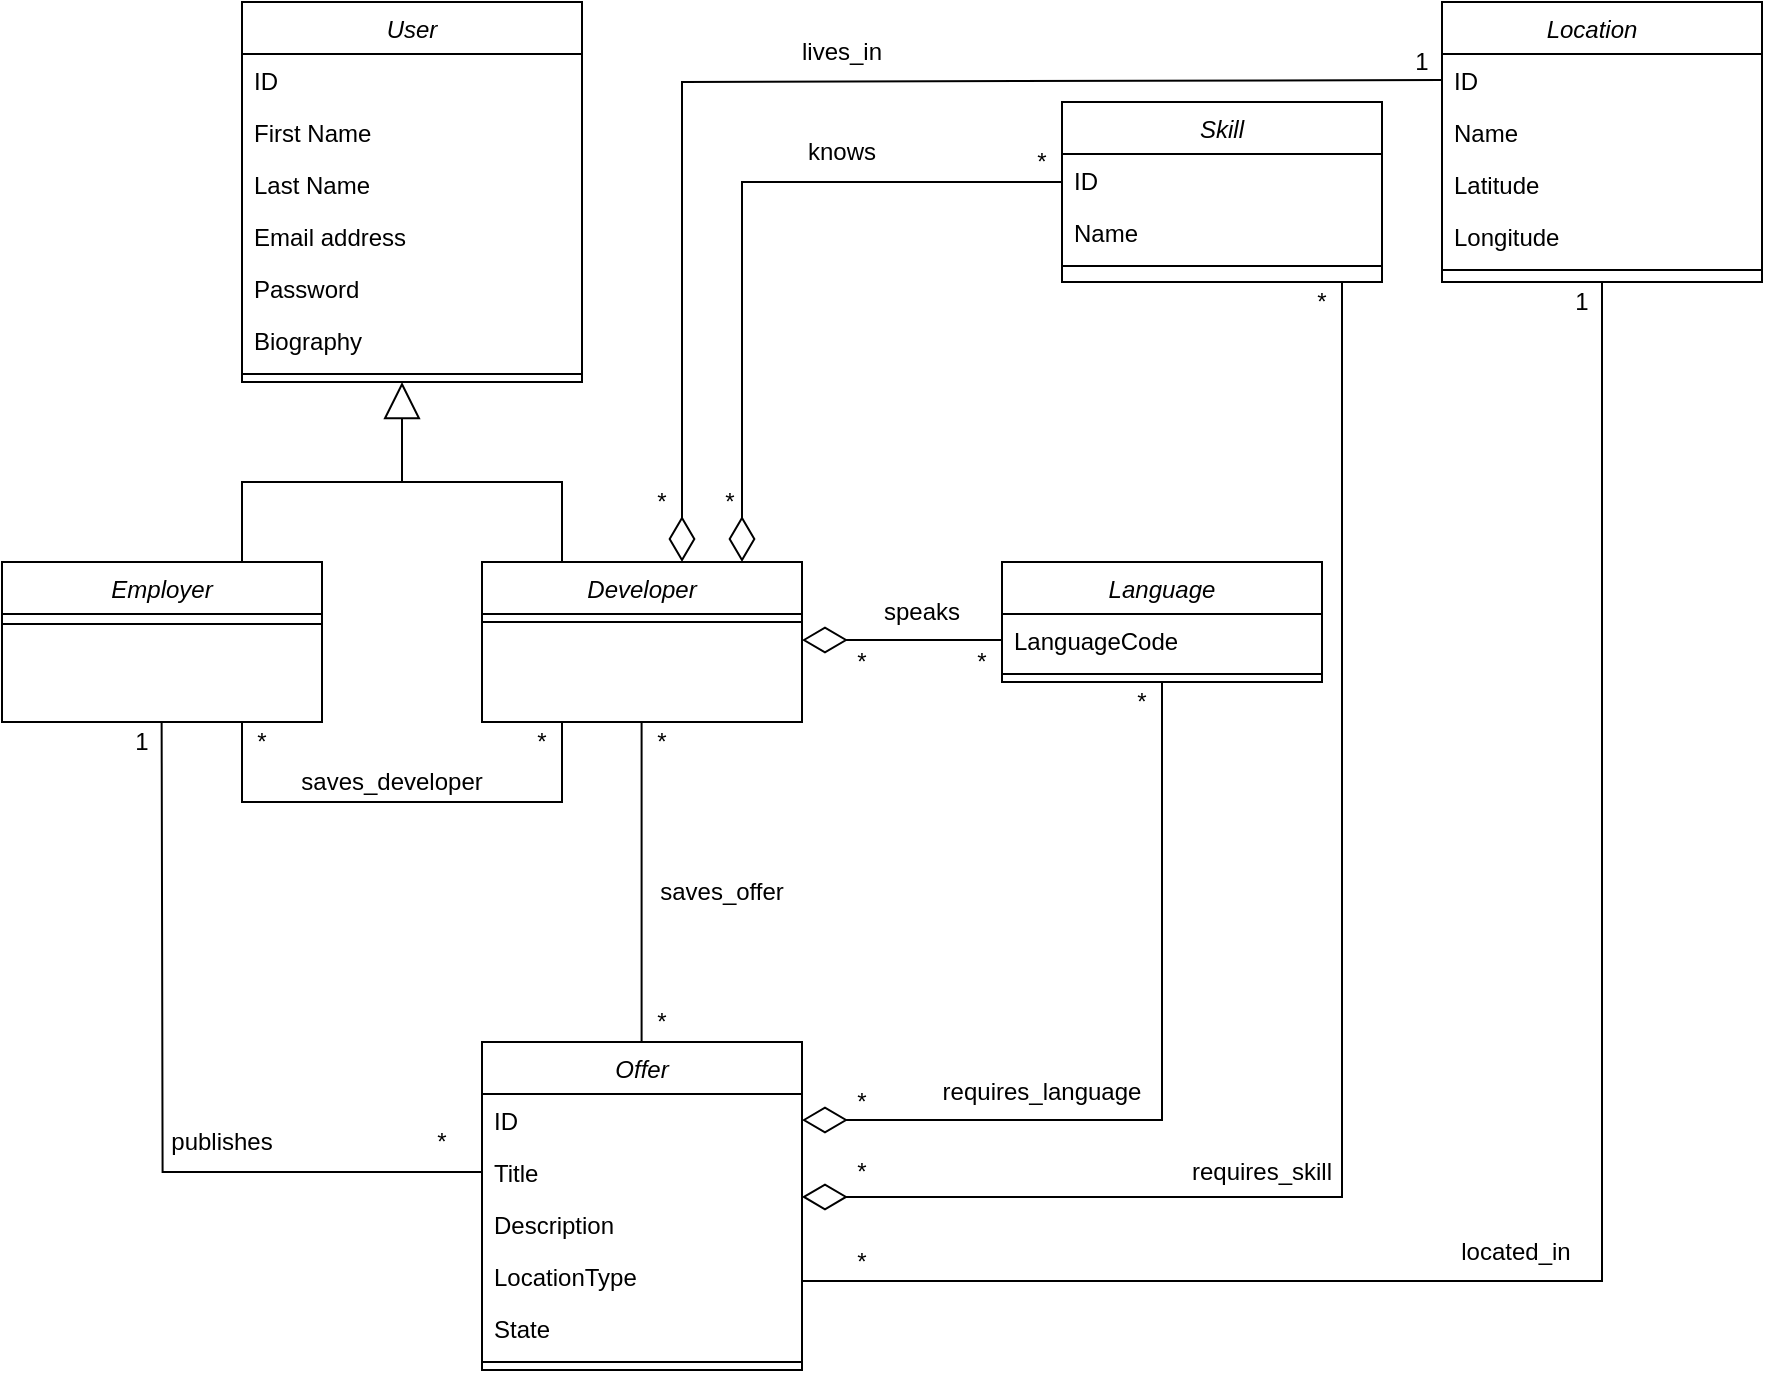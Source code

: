 <mxfile version="23.0.2" type="device">
  <diagram id="C5RBs43oDa-KdzZeNtuy" name="Page-1">
    <mxGraphModel dx="934" dy="1019" grid="1" gridSize="10" guides="1" tooltips="1" connect="1" arrows="1" fold="1" page="1" pageScale="1" pageWidth="827" pageHeight="1169" math="0" shadow="0">
      <root>
        <mxCell id="WIyWlLk6GJQsqaUBKTNV-0" />
        <mxCell id="WIyWlLk6GJQsqaUBKTNV-1" parent="WIyWlLk6GJQsqaUBKTNV-0" />
        <mxCell id="oYlMNB5zlIT8z0_rCGvN-71" style="edgeStyle=orthogonalEdgeStyle;rounded=0;orthogonalLoop=1;jettySize=auto;html=1;exitX=0.5;exitY=1;exitDx=0;exitDy=0;entryX=0.5;entryY=0;entryDx=0;entryDy=0;endArrow=none;endFill=0;" edge="1" parent="WIyWlLk6GJQsqaUBKTNV-1">
          <mxGeometry relative="1" as="geometry">
            <mxPoint x="359.8" y="400" as="sourcePoint" />
            <mxPoint x="359.8" y="560" as="targetPoint" />
          </mxGeometry>
        </mxCell>
        <mxCell id="zkfFHV4jXpPFQw0GAbJ--0" value="Developer" style="swimlane;fontStyle=2;align=center;verticalAlign=top;childLayout=stackLayout;horizontal=1;startSize=26;horizontalStack=0;resizeParent=1;resizeLast=0;collapsible=1;marginBottom=0;rounded=0;shadow=0;strokeWidth=1;" parent="WIyWlLk6GJQsqaUBKTNV-1" vertex="1">
          <mxGeometry x="280" y="320" width="160" height="80" as="geometry">
            <mxRectangle x="230" y="140" width="160" height="26" as="alternateBounds" />
          </mxGeometry>
        </mxCell>
        <mxCell id="zkfFHV4jXpPFQw0GAbJ--4" value="" style="line;html=1;strokeWidth=1;align=left;verticalAlign=middle;spacingTop=-1;spacingLeft=3;spacingRight=3;rotatable=0;labelPosition=right;points=[];portConstraint=eastwest;" parent="zkfFHV4jXpPFQw0GAbJ--0" vertex="1">
          <mxGeometry y="26" width="160" height="8" as="geometry" />
        </mxCell>
        <mxCell id="oYlMNB5zlIT8z0_rCGvN-68" style="edgeStyle=orthogonalEdgeStyle;rounded=0;orthogonalLoop=1;jettySize=auto;html=1;exitX=0.5;exitY=1;exitDx=0;exitDy=0;entryX=1;entryY=0.5;entryDx=0;entryDy=0;endArrow=none;endFill=0;endSize=20;" edge="1" parent="WIyWlLk6GJQsqaUBKTNV-1" source="zkfFHV4jXpPFQw0GAbJ--17">
          <mxGeometry relative="1" as="geometry">
            <mxPoint x="840" y="540.5" as="sourcePoint" />
            <mxPoint x="440" y="679.5" as="targetPoint" />
            <Array as="points">
              <mxPoint x="840" y="680" />
            </Array>
          </mxGeometry>
        </mxCell>
        <mxCell id="zkfFHV4jXpPFQw0GAbJ--17" value="Location   " style="swimlane;fontStyle=2;align=center;verticalAlign=top;childLayout=stackLayout;horizontal=1;startSize=26;horizontalStack=0;resizeParent=1;resizeLast=0;collapsible=1;marginBottom=0;rounded=0;shadow=0;strokeWidth=1;" parent="WIyWlLk6GJQsqaUBKTNV-1" vertex="1">
          <mxGeometry x="760" y="40" width="160" height="140" as="geometry">
            <mxRectangle x="550" y="140" width="160" height="26" as="alternateBounds" />
          </mxGeometry>
        </mxCell>
        <mxCell id="zkfFHV4jXpPFQw0GAbJ--18" value="ID" style="text;align=left;verticalAlign=top;spacingLeft=4;spacingRight=4;overflow=hidden;rotatable=0;points=[[0,0.5],[1,0.5]];portConstraint=eastwest;" parent="zkfFHV4jXpPFQw0GAbJ--17" vertex="1">
          <mxGeometry y="26" width="160" height="26" as="geometry" />
        </mxCell>
        <mxCell id="zkfFHV4jXpPFQw0GAbJ--19" value="Name" style="text;align=left;verticalAlign=top;spacingLeft=4;spacingRight=4;overflow=hidden;rotatable=0;points=[[0,0.5],[1,0.5]];portConstraint=eastwest;rounded=0;shadow=0;html=0;" parent="zkfFHV4jXpPFQw0GAbJ--17" vertex="1">
          <mxGeometry y="52" width="160" height="26" as="geometry" />
        </mxCell>
        <mxCell id="zkfFHV4jXpPFQw0GAbJ--20" value="Latitude" style="text;align=left;verticalAlign=top;spacingLeft=4;spacingRight=4;overflow=hidden;rotatable=0;points=[[0,0.5],[1,0.5]];portConstraint=eastwest;rounded=0;shadow=0;html=0;" parent="zkfFHV4jXpPFQw0GAbJ--17" vertex="1">
          <mxGeometry y="78" width="160" height="26" as="geometry" />
        </mxCell>
        <mxCell id="zkfFHV4jXpPFQw0GAbJ--21" value="Longitude" style="text;align=left;verticalAlign=top;spacingLeft=4;spacingRight=4;overflow=hidden;rotatable=0;points=[[0,0.5],[1,0.5]];portConstraint=eastwest;rounded=0;shadow=0;html=0;" parent="zkfFHV4jXpPFQw0GAbJ--17" vertex="1">
          <mxGeometry y="104" width="160" height="26" as="geometry" />
        </mxCell>
        <mxCell id="zkfFHV4jXpPFQw0GAbJ--23" value="" style="line;html=1;strokeWidth=1;align=left;verticalAlign=middle;spacingTop=-1;spacingLeft=3;spacingRight=3;rotatable=0;labelPosition=right;points=[];portConstraint=eastwest;" parent="zkfFHV4jXpPFQw0GAbJ--17" vertex="1">
          <mxGeometry y="130" width="160" height="8" as="geometry" />
        </mxCell>
        <mxCell id="oYlMNB5zlIT8z0_rCGvN-28" style="edgeStyle=orthogonalEdgeStyle;rounded=0;orthogonalLoop=1;jettySize=auto;html=1;endArrow=none;endFill=0;" edge="1" parent="WIyWlLk6GJQsqaUBKTNV-1" source="oYlMNB5zlIT8z0_rCGvN-4">
          <mxGeometry relative="1" as="geometry">
            <mxPoint x="240" y="280" as="targetPoint" />
            <Array as="points">
              <mxPoint x="160" y="280" />
            </Array>
          </mxGeometry>
        </mxCell>
        <mxCell id="oYlMNB5zlIT8z0_rCGvN-76" style="edgeStyle=orthogonalEdgeStyle;rounded=0;orthogonalLoop=1;jettySize=auto;html=1;entryX=0.25;entryY=1;entryDx=0;entryDy=0;endArrow=none;endFill=0;exitX=0.75;exitY=1;exitDx=0;exitDy=0;" edge="1" parent="WIyWlLk6GJQsqaUBKTNV-1" source="oYlMNB5zlIT8z0_rCGvN-4" target="zkfFHV4jXpPFQw0GAbJ--0">
          <mxGeometry relative="1" as="geometry">
            <mxPoint x="160" y="440" as="sourcePoint" />
            <mxPoint x="320" y="440" as="targetPoint" />
            <Array as="points">
              <mxPoint x="160" y="440" />
              <mxPoint x="320" y="440" />
            </Array>
          </mxGeometry>
        </mxCell>
        <mxCell id="oYlMNB5zlIT8z0_rCGvN-4" value="Employer" style="swimlane;fontStyle=2;align=center;verticalAlign=top;childLayout=stackLayout;horizontal=1;startSize=26;horizontalStack=0;resizeParent=1;resizeLast=0;collapsible=1;marginBottom=0;rounded=0;shadow=0;strokeWidth=1;" vertex="1" parent="WIyWlLk6GJQsqaUBKTNV-1">
          <mxGeometry x="40" y="320" width="160" height="80" as="geometry">
            <mxRectangle x="230" y="140" width="160" height="26" as="alternateBounds" />
          </mxGeometry>
        </mxCell>
        <mxCell id="oYlMNB5zlIT8z0_rCGvN-11" value="" style="line;html=1;strokeWidth=1;align=left;verticalAlign=middle;spacingTop=-1;spacingLeft=3;spacingRight=3;rotatable=0;labelPosition=right;points=[];portConstraint=eastwest;" vertex="1" parent="oYlMNB5zlIT8z0_rCGvN-4">
          <mxGeometry y="26" width="160" height="10" as="geometry" />
        </mxCell>
        <mxCell id="oYlMNB5zlIT8z0_rCGvN-19" value="User" style="swimlane;fontStyle=2;align=center;verticalAlign=top;childLayout=stackLayout;horizontal=1;startSize=26;horizontalStack=0;resizeParent=1;resizeLast=0;collapsible=1;marginBottom=0;rounded=0;shadow=0;strokeWidth=1;" vertex="1" parent="WIyWlLk6GJQsqaUBKTNV-1">
          <mxGeometry x="160" y="40" width="170" height="190" as="geometry">
            <mxRectangle x="230" y="140" width="160" height="26" as="alternateBounds" />
          </mxGeometry>
        </mxCell>
        <mxCell id="oYlMNB5zlIT8z0_rCGvN-20" value="ID   " style="text;align=left;verticalAlign=top;spacingLeft=4;spacingRight=4;overflow=hidden;rotatable=0;points=[[0,0.5],[1,0.5]];portConstraint=eastwest;" vertex="1" parent="oYlMNB5zlIT8z0_rCGvN-19">
          <mxGeometry y="26" width="170" height="26" as="geometry" />
        </mxCell>
        <mxCell id="oYlMNB5zlIT8z0_rCGvN-21" value="First Name" style="text;align=left;verticalAlign=top;spacingLeft=4;spacingRight=4;overflow=hidden;rotatable=0;points=[[0,0.5],[1,0.5]];portConstraint=eastwest;rounded=0;shadow=0;html=0;" vertex="1" parent="oYlMNB5zlIT8z0_rCGvN-19">
          <mxGeometry y="52" width="170" height="26" as="geometry" />
        </mxCell>
        <mxCell id="oYlMNB5zlIT8z0_rCGvN-22" value="Last Name" style="text;align=left;verticalAlign=top;spacingLeft=4;spacingRight=4;overflow=hidden;rotatable=0;points=[[0,0.5],[1,0.5]];portConstraint=eastwest;rounded=0;shadow=0;html=0;" vertex="1" parent="oYlMNB5zlIT8z0_rCGvN-19">
          <mxGeometry y="78" width="170" height="26" as="geometry" />
        </mxCell>
        <mxCell id="oYlMNB5zlIT8z0_rCGvN-23" value="Email address" style="text;strokeColor=none;fillColor=none;align=left;verticalAlign=top;spacingLeft=4;spacingRight=4;overflow=hidden;rotatable=0;points=[[0,0.5],[1,0.5]];portConstraint=eastwest;whiteSpace=wrap;html=1;" vertex="1" parent="oYlMNB5zlIT8z0_rCGvN-19">
          <mxGeometry y="104" width="170" height="26" as="geometry" />
        </mxCell>
        <mxCell id="oYlMNB5zlIT8z0_rCGvN-24" value="Password" style="text;strokeColor=none;fillColor=none;align=left;verticalAlign=top;spacingLeft=4;spacingRight=4;overflow=hidden;rotatable=0;points=[[0,0.5],[1,0.5]];portConstraint=eastwest;whiteSpace=wrap;html=1;" vertex="1" parent="oYlMNB5zlIT8z0_rCGvN-19">
          <mxGeometry y="130" width="170" height="26" as="geometry" />
        </mxCell>
        <mxCell id="oYlMNB5zlIT8z0_rCGvN-25" value="Biography" style="text;strokeColor=none;fillColor=none;align=left;verticalAlign=top;spacingLeft=4;spacingRight=4;overflow=hidden;rotatable=0;points=[[0,0.5],[1,0.5]];portConstraint=eastwest;whiteSpace=wrap;html=1;" vertex="1" parent="oYlMNB5zlIT8z0_rCGvN-19">
          <mxGeometry y="156" width="170" height="26" as="geometry" />
        </mxCell>
        <mxCell id="oYlMNB5zlIT8z0_rCGvN-26" value="" style="line;html=1;strokeWidth=1;align=left;verticalAlign=middle;spacingTop=-1;spacingLeft=3;spacingRight=3;rotatable=0;labelPosition=right;points=[];portConstraint=eastwest;" vertex="1" parent="oYlMNB5zlIT8z0_rCGvN-19">
          <mxGeometry y="182" width="170" height="8" as="geometry" />
        </mxCell>
        <mxCell id="oYlMNB5zlIT8z0_rCGvN-27" value="" style="endArrow=block;endSize=16;endFill=0;html=1;rounded=0;exitX=0.25;exitY=0;exitDx=0;exitDy=0;" edge="1" parent="WIyWlLk6GJQsqaUBKTNV-1" source="zkfFHV4jXpPFQw0GAbJ--0">
          <mxGeometry width="160" relative="1" as="geometry">
            <mxPoint x="360" y="280" as="sourcePoint" />
            <mxPoint x="240" y="230" as="targetPoint" />
            <Array as="points">
              <mxPoint x="320" y="280" />
              <mxPoint x="240" y="280" />
            </Array>
          </mxGeometry>
        </mxCell>
        <mxCell id="oYlMNB5zlIT8z0_rCGvN-48" style="edgeStyle=orthogonalEdgeStyle;rounded=0;orthogonalLoop=1;jettySize=auto;html=1;exitX=0;exitY=0.5;exitDx=0;exitDy=0;startArrow=none;startFill=0;endSize=20;startSize=20;endArrow=none;endFill=0;" edge="1" parent="WIyWlLk6GJQsqaUBKTNV-1" source="oYlMNB5zlIT8z0_rCGvN-31">
          <mxGeometry relative="1" as="geometry">
            <mxPoint x="119.813" y="400" as="targetPoint" />
            <mxPoint x="119.69" y="560" as="sourcePoint" />
          </mxGeometry>
        </mxCell>
        <mxCell id="oYlMNB5zlIT8z0_rCGvN-29" value="Offer" style="swimlane;fontStyle=2;align=center;verticalAlign=top;childLayout=stackLayout;horizontal=1;startSize=26;horizontalStack=0;resizeParent=1;resizeLast=0;collapsible=1;marginBottom=0;rounded=0;shadow=0;strokeWidth=1;" vertex="1" parent="WIyWlLk6GJQsqaUBKTNV-1">
          <mxGeometry x="280" y="560" width="160" height="164" as="geometry">
            <mxRectangle x="230" y="140" width="160" height="26" as="alternateBounds" />
          </mxGeometry>
        </mxCell>
        <mxCell id="oYlMNB5zlIT8z0_rCGvN-30" value="ID   " style="text;align=left;verticalAlign=top;spacingLeft=4;spacingRight=4;overflow=hidden;rotatable=0;points=[[0,0.5],[1,0.5]];portConstraint=eastwest;" vertex="1" parent="oYlMNB5zlIT8z0_rCGvN-29">
          <mxGeometry y="26" width="160" height="26" as="geometry" />
        </mxCell>
        <mxCell id="oYlMNB5zlIT8z0_rCGvN-31" value="Title" style="text;align=left;verticalAlign=top;spacingLeft=4;spacingRight=4;overflow=hidden;rotatable=0;points=[[0,0.5],[1,0.5]];portConstraint=eastwest;rounded=0;shadow=0;html=0;" vertex="1" parent="oYlMNB5zlIT8z0_rCGvN-29">
          <mxGeometry y="52" width="160" height="26" as="geometry" />
        </mxCell>
        <mxCell id="oYlMNB5zlIT8z0_rCGvN-32" value="Description" style="text;align=left;verticalAlign=top;spacingLeft=4;spacingRight=4;overflow=hidden;rotatable=0;points=[[0,0.5],[1,0.5]];portConstraint=eastwest;rounded=0;shadow=0;html=0;" vertex="1" parent="oYlMNB5zlIT8z0_rCGvN-29">
          <mxGeometry y="78" width="160" height="26" as="geometry" />
        </mxCell>
        <mxCell id="oYlMNB5zlIT8z0_rCGvN-33" value="LocationType" style="text;strokeColor=none;fillColor=none;align=left;verticalAlign=top;spacingLeft=4;spacingRight=4;overflow=hidden;rotatable=0;points=[[0,0.5],[1,0.5]];portConstraint=eastwest;whiteSpace=wrap;html=1;" vertex="1" parent="oYlMNB5zlIT8z0_rCGvN-29">
          <mxGeometry y="104" width="160" height="26" as="geometry" />
        </mxCell>
        <mxCell id="oYlMNB5zlIT8z0_rCGvN-34" value="State" style="text;strokeColor=none;fillColor=none;align=left;verticalAlign=top;spacingLeft=4;spacingRight=4;overflow=hidden;rotatable=0;points=[[0,0.5],[1,0.5]];portConstraint=eastwest;whiteSpace=wrap;html=1;" vertex="1" parent="oYlMNB5zlIT8z0_rCGvN-29">
          <mxGeometry y="130" width="160" height="26" as="geometry" />
        </mxCell>
        <mxCell id="oYlMNB5zlIT8z0_rCGvN-36" value="" style="line;html=1;strokeWidth=1;align=left;verticalAlign=middle;spacingTop=-1;spacingLeft=3;spacingRight=3;rotatable=0;labelPosition=right;points=[];portConstraint=eastwest;" vertex="1" parent="oYlMNB5zlIT8z0_rCGvN-29">
          <mxGeometry y="156" width="160" height="8" as="geometry" />
        </mxCell>
        <mxCell id="oYlMNB5zlIT8z0_rCGvN-69" style="edgeStyle=orthogonalEdgeStyle;rounded=0;orthogonalLoop=1;jettySize=auto;html=1;exitX=0;exitY=0.25;exitDx=0;exitDy=0;endArrow=diamondThin;endFill=0;endSize=20;" edge="1" parent="WIyWlLk6GJQsqaUBKTNV-1" source="oYlMNB5zlIT8z0_rCGvN-37">
          <mxGeometry relative="1" as="geometry">
            <mxPoint x="410" y="320" as="targetPoint" />
            <Array as="points">
              <mxPoint x="570" y="130" />
              <mxPoint x="410" y="130" />
              <mxPoint x="410" y="320" />
            </Array>
          </mxGeometry>
        </mxCell>
        <mxCell id="oYlMNB5zlIT8z0_rCGvN-70" style="edgeStyle=orthogonalEdgeStyle;rounded=0;orthogonalLoop=1;jettySize=auto;html=1;entryX=1;entryY=0.5;entryDx=0;entryDy=0;endArrow=diamondThin;endFill=0;endSize=20;" edge="1" parent="WIyWlLk6GJQsqaUBKTNV-1">
          <mxGeometry relative="1" as="geometry">
            <mxPoint x="710" y="180" as="sourcePoint" />
            <mxPoint x="440" y="637.48" as="targetPoint" />
            <Array as="points">
              <mxPoint x="710" y="637.48" />
            </Array>
          </mxGeometry>
        </mxCell>
        <mxCell id="oYlMNB5zlIT8z0_rCGvN-37" value="Skill" style="swimlane;fontStyle=2;align=center;verticalAlign=top;childLayout=stackLayout;horizontal=1;startSize=26;horizontalStack=0;resizeParent=1;resizeLast=0;collapsible=1;marginBottom=0;rounded=0;shadow=0;strokeWidth=1;" vertex="1" parent="WIyWlLk6GJQsqaUBKTNV-1">
          <mxGeometry x="570" y="90" width="160" height="90" as="geometry">
            <mxRectangle x="230" y="140" width="160" height="26" as="alternateBounds" />
          </mxGeometry>
        </mxCell>
        <mxCell id="oYlMNB5zlIT8z0_rCGvN-38" value="ID   " style="text;align=left;verticalAlign=top;spacingLeft=4;spacingRight=4;overflow=hidden;rotatable=0;points=[[0,0.5],[1,0.5]];portConstraint=eastwest;" vertex="1" parent="oYlMNB5zlIT8z0_rCGvN-37">
          <mxGeometry y="26" width="160" height="26" as="geometry" />
        </mxCell>
        <mxCell id="oYlMNB5zlIT8z0_rCGvN-39" value="Name" style="text;align=left;verticalAlign=top;spacingLeft=4;spacingRight=4;overflow=hidden;rotatable=0;points=[[0,0.5],[1,0.5]];portConstraint=eastwest;rounded=0;shadow=0;html=0;" vertex="1" parent="oYlMNB5zlIT8z0_rCGvN-37">
          <mxGeometry y="52" width="160" height="26" as="geometry" />
        </mxCell>
        <mxCell id="oYlMNB5zlIT8z0_rCGvN-43" value="" style="line;html=1;strokeWidth=1;align=left;verticalAlign=middle;spacingTop=-1;spacingLeft=3;spacingRight=3;rotatable=0;labelPosition=right;points=[];portConstraint=eastwest;" vertex="1" parent="oYlMNB5zlIT8z0_rCGvN-37">
          <mxGeometry y="78" width="160" height="8" as="geometry" />
        </mxCell>
        <mxCell id="oYlMNB5zlIT8z0_rCGvN-74" style="edgeStyle=orthogonalEdgeStyle;rounded=0;orthogonalLoop=1;jettySize=auto;html=1;exitX=0.5;exitY=1;exitDx=0;exitDy=0;entryX=1;entryY=0.5;entryDx=0;entryDy=0;endArrow=diamondThin;endFill=0;endSize=20;" edge="1" parent="WIyWlLk6GJQsqaUBKTNV-1" source="oYlMNB5zlIT8z0_rCGvN-44" target="oYlMNB5zlIT8z0_rCGvN-30">
          <mxGeometry relative="1" as="geometry" />
        </mxCell>
        <mxCell id="oYlMNB5zlIT8z0_rCGvN-44" value="Language" style="swimlane;fontStyle=2;align=center;verticalAlign=top;childLayout=stackLayout;horizontal=1;startSize=26;horizontalStack=0;resizeParent=1;resizeLast=0;collapsible=1;marginBottom=0;rounded=0;shadow=0;strokeWidth=1;" vertex="1" parent="WIyWlLk6GJQsqaUBKTNV-1">
          <mxGeometry x="540" y="320" width="160" height="60" as="geometry">
            <mxRectangle x="230" y="140" width="160" height="26" as="alternateBounds" />
          </mxGeometry>
        </mxCell>
        <mxCell id="oYlMNB5zlIT8z0_rCGvN-73" style="edgeStyle=orthogonalEdgeStyle;rounded=0;orthogonalLoop=1;jettySize=auto;html=1;exitX=0;exitY=0.5;exitDx=0;exitDy=0;endArrow=diamondThin;endFill=0;endSize=20;" edge="1" parent="oYlMNB5zlIT8z0_rCGvN-44" source="oYlMNB5zlIT8z0_rCGvN-46">
          <mxGeometry relative="1" as="geometry">
            <mxPoint x="-100" y="39" as="targetPoint" />
          </mxGeometry>
        </mxCell>
        <mxCell id="oYlMNB5zlIT8z0_rCGvN-46" value="LanguageCode" style="text;strokeColor=none;fillColor=none;align=left;verticalAlign=top;spacingLeft=4;spacingRight=4;overflow=hidden;rotatable=0;points=[[0,0.5],[1,0.5]];portConstraint=eastwest;whiteSpace=wrap;html=1;" vertex="1" parent="oYlMNB5zlIT8z0_rCGvN-44">
          <mxGeometry y="26" width="160" height="26" as="geometry" />
        </mxCell>
        <mxCell id="oYlMNB5zlIT8z0_rCGvN-45" value="" style="line;html=1;strokeWidth=1;align=left;verticalAlign=middle;spacingTop=-1;spacingLeft=3;spacingRight=3;rotatable=0;labelPosition=right;points=[];portConstraint=eastwest;" vertex="1" parent="oYlMNB5zlIT8z0_rCGvN-44">
          <mxGeometry y="52" width="160" height="8" as="geometry" />
        </mxCell>
        <mxCell id="oYlMNB5zlIT8z0_rCGvN-50" value="*" style="text;html=1;strokeColor=none;fillColor=none;align=center;verticalAlign=middle;whiteSpace=wrap;rounded=0;" vertex="1" parent="WIyWlLk6GJQsqaUBKTNV-1">
          <mxGeometry x="240" y="600" width="40" height="20" as="geometry" />
        </mxCell>
        <mxCell id="oYlMNB5zlIT8z0_rCGvN-51" value="1" style="text;html=1;strokeColor=none;fillColor=none;align=center;verticalAlign=middle;whiteSpace=wrap;rounded=0;" vertex="1" parent="WIyWlLk6GJQsqaUBKTNV-1">
          <mxGeometry x="100" y="400" width="20" height="20" as="geometry" />
        </mxCell>
        <mxCell id="oYlMNB5zlIT8z0_rCGvN-52" value="publishes" style="text;html=1;strokeColor=none;fillColor=none;align=center;verticalAlign=middle;whiteSpace=wrap;rounded=0;" vertex="1" parent="WIyWlLk6GJQsqaUBKTNV-1">
          <mxGeometry x="120" y="595" width="60" height="30" as="geometry" />
        </mxCell>
        <mxCell id="oYlMNB5zlIT8z0_rCGvN-66" style="edgeStyle=orthogonalEdgeStyle;rounded=0;orthogonalLoop=1;jettySize=auto;html=1;entryX=0.75;entryY=0;entryDx=0;entryDy=0;endArrow=diamondThin;endFill=0;endSize=20;exitX=0;exitY=0.5;exitDx=0;exitDy=0;" edge="1" parent="WIyWlLk6GJQsqaUBKTNV-1" source="zkfFHV4jXpPFQw0GAbJ--18">
          <mxGeometry relative="1" as="geometry">
            <mxPoint x="380" y="320" as="targetPoint" />
            <mxPoint x="750" y="80" as="sourcePoint" />
            <Array as="points">
              <mxPoint x="760" y="80" />
              <mxPoint x="380" y="80" />
            </Array>
          </mxGeometry>
        </mxCell>
        <mxCell id="oYlMNB5zlIT8z0_rCGvN-77" value="*" style="text;html=1;strokeColor=none;fillColor=none;align=center;verticalAlign=middle;whiteSpace=wrap;rounded=0;" vertex="1" parent="WIyWlLk6GJQsqaUBKTNV-1">
          <mxGeometry x="550" y="110" width="20" height="20" as="geometry" />
        </mxCell>
        <mxCell id="oYlMNB5zlIT8z0_rCGvN-78" value="1" style="text;html=1;strokeColor=none;fillColor=none;align=center;verticalAlign=middle;whiteSpace=wrap;rounded=0;" vertex="1" parent="WIyWlLk6GJQsqaUBKTNV-1">
          <mxGeometry x="740" y="60" width="20" height="20" as="geometry" />
        </mxCell>
        <mxCell id="oYlMNB5zlIT8z0_rCGvN-80" value="located_in" style="text;html=1;strokeColor=none;fillColor=none;align=center;verticalAlign=middle;whiteSpace=wrap;rounded=0;" vertex="1" parent="WIyWlLk6GJQsqaUBKTNV-1">
          <mxGeometry x="767" y="650" width="60" height="30" as="geometry" />
        </mxCell>
        <mxCell id="oYlMNB5zlIT8z0_rCGvN-81" value="lives_in" style="text;html=1;strokeColor=none;fillColor=none;align=center;verticalAlign=middle;whiteSpace=wrap;rounded=0;" vertex="1" parent="WIyWlLk6GJQsqaUBKTNV-1">
          <mxGeometry x="430" y="50" width="60" height="30" as="geometry" />
        </mxCell>
        <mxCell id="oYlMNB5zlIT8z0_rCGvN-82" value="speaks" style="text;html=1;strokeColor=none;fillColor=none;align=center;verticalAlign=middle;whiteSpace=wrap;rounded=0;" vertex="1" parent="WIyWlLk6GJQsqaUBKTNV-1">
          <mxGeometry x="470" y="330" width="60" height="30" as="geometry" />
        </mxCell>
        <mxCell id="oYlMNB5zlIT8z0_rCGvN-83" value="*" style="text;html=1;strokeColor=none;fillColor=none;align=center;verticalAlign=middle;whiteSpace=wrap;rounded=0;" vertex="1" parent="WIyWlLk6GJQsqaUBKTNV-1">
          <mxGeometry x="460" y="580" width="20" height="20" as="geometry" />
        </mxCell>
        <mxCell id="oYlMNB5zlIT8z0_rCGvN-85" value="requires_skill" style="text;html=1;strokeColor=none;fillColor=none;align=center;verticalAlign=middle;whiteSpace=wrap;rounded=0;" vertex="1" parent="WIyWlLk6GJQsqaUBKTNV-1">
          <mxGeometry x="640" y="610" width="60" height="30" as="geometry" />
        </mxCell>
        <mxCell id="oYlMNB5zlIT8z0_rCGvN-90" value="*" style="text;html=1;strokeColor=none;fillColor=none;align=center;verticalAlign=middle;whiteSpace=wrap;rounded=0;" vertex="1" parent="WIyWlLk6GJQsqaUBKTNV-1">
          <mxGeometry x="600" y="380" width="20" height="20" as="geometry" />
        </mxCell>
        <mxCell id="oYlMNB5zlIT8z0_rCGvN-91" value="*" style="text;html=1;strokeColor=none;fillColor=none;align=center;verticalAlign=middle;whiteSpace=wrap;rounded=0;" vertex="1" parent="WIyWlLk6GJQsqaUBKTNV-1">
          <mxGeometry x="690" y="180" width="20" height="20" as="geometry" />
        </mxCell>
        <mxCell id="oYlMNB5zlIT8z0_rCGvN-92" value="requires_language" style="text;html=1;strokeColor=none;fillColor=none;align=center;verticalAlign=middle;whiteSpace=wrap;rounded=0;" vertex="1" parent="WIyWlLk6GJQsqaUBKTNV-1">
          <mxGeometry x="530" y="570" width="60" height="30" as="geometry" />
        </mxCell>
        <mxCell id="oYlMNB5zlIT8z0_rCGvN-93" value="1" style="text;html=1;strokeColor=none;fillColor=none;align=center;verticalAlign=middle;whiteSpace=wrap;rounded=0;" vertex="1" parent="WIyWlLk6GJQsqaUBKTNV-1">
          <mxGeometry x="820" y="180" width="20" height="20" as="geometry" />
        </mxCell>
        <mxCell id="oYlMNB5zlIT8z0_rCGvN-94" value="*" style="text;html=1;strokeColor=none;fillColor=none;align=center;verticalAlign=middle;whiteSpace=wrap;rounded=0;" vertex="1" parent="WIyWlLk6GJQsqaUBKTNV-1">
          <mxGeometry x="460" y="660" width="20" height="20" as="geometry" />
        </mxCell>
        <mxCell id="oYlMNB5zlIT8z0_rCGvN-95" value="*" style="text;html=1;strokeColor=none;fillColor=none;align=center;verticalAlign=middle;whiteSpace=wrap;rounded=0;" vertex="1" parent="WIyWlLk6GJQsqaUBKTNV-1">
          <mxGeometry x="360" y="280" width="20" height="20" as="geometry" />
        </mxCell>
        <mxCell id="oYlMNB5zlIT8z0_rCGvN-97" value="*" style="text;html=1;strokeColor=none;fillColor=none;align=center;verticalAlign=middle;whiteSpace=wrap;rounded=0;" vertex="1" parent="WIyWlLk6GJQsqaUBKTNV-1">
          <mxGeometry x="394" y="280" width="20" height="20" as="geometry" />
        </mxCell>
        <mxCell id="oYlMNB5zlIT8z0_rCGvN-99" value="*" style="text;html=1;strokeColor=none;fillColor=none;align=center;verticalAlign=middle;whiteSpace=wrap;rounded=0;" vertex="1" parent="WIyWlLk6GJQsqaUBKTNV-1">
          <mxGeometry x="460" y="615" width="20" height="20" as="geometry" />
        </mxCell>
        <mxCell id="oYlMNB5zlIT8z0_rCGvN-100" value="*" style="text;html=1;strokeColor=none;fillColor=none;align=center;verticalAlign=middle;whiteSpace=wrap;rounded=0;" vertex="1" parent="WIyWlLk6GJQsqaUBKTNV-1">
          <mxGeometry x="520" y="360" width="20" height="20" as="geometry" />
        </mxCell>
        <mxCell id="oYlMNB5zlIT8z0_rCGvN-101" value="*" style="text;html=1;strokeColor=none;fillColor=none;align=center;verticalAlign=middle;whiteSpace=wrap;rounded=0;" vertex="1" parent="WIyWlLk6GJQsqaUBKTNV-1">
          <mxGeometry x="460" y="360" width="20" height="20" as="geometry" />
        </mxCell>
        <mxCell id="oYlMNB5zlIT8z0_rCGvN-102" value="saves_developer" style="text;html=1;strokeColor=none;fillColor=none;align=center;verticalAlign=middle;whiteSpace=wrap;rounded=0;" vertex="1" parent="WIyWlLk6GJQsqaUBKTNV-1">
          <mxGeometry x="210" y="420" width="50" height="20" as="geometry" />
        </mxCell>
        <mxCell id="oYlMNB5zlIT8z0_rCGvN-106" value="*" style="text;html=1;strokeColor=none;fillColor=none;align=center;verticalAlign=middle;whiteSpace=wrap;rounded=0;" vertex="1" parent="WIyWlLk6GJQsqaUBKTNV-1">
          <mxGeometry x="300" y="400" width="20" height="20" as="geometry" />
        </mxCell>
        <mxCell id="oYlMNB5zlIT8z0_rCGvN-107" value="*" style="text;html=1;strokeColor=none;fillColor=none;align=center;verticalAlign=middle;whiteSpace=wrap;rounded=0;" vertex="1" parent="WIyWlLk6GJQsqaUBKTNV-1">
          <mxGeometry x="160" y="400" width="20" height="20" as="geometry" />
        </mxCell>
        <mxCell id="oYlMNB5zlIT8z0_rCGvN-109" value="saves_offer" style="text;html=1;strokeColor=none;fillColor=none;align=center;verticalAlign=middle;whiteSpace=wrap;rounded=0;" vertex="1" parent="WIyWlLk6GJQsqaUBKTNV-1">
          <mxGeometry x="370" y="470" width="60" height="30" as="geometry" />
        </mxCell>
        <mxCell id="oYlMNB5zlIT8z0_rCGvN-111" value="*" style="text;html=1;strokeColor=none;fillColor=none;align=center;verticalAlign=middle;whiteSpace=wrap;rounded=0;" vertex="1" parent="WIyWlLk6GJQsqaUBKTNV-1">
          <mxGeometry x="360" y="400" width="20" height="20" as="geometry" />
        </mxCell>
        <mxCell id="oYlMNB5zlIT8z0_rCGvN-112" value="*" style="text;html=1;strokeColor=none;fillColor=none;align=center;verticalAlign=middle;whiteSpace=wrap;rounded=0;" vertex="1" parent="WIyWlLk6GJQsqaUBKTNV-1">
          <mxGeometry x="360" y="540" width="20" height="20" as="geometry" />
        </mxCell>
        <mxCell id="oYlMNB5zlIT8z0_rCGvN-113" value="knows" style="text;html=1;strokeColor=none;fillColor=none;align=center;verticalAlign=middle;whiteSpace=wrap;rounded=0;" vertex="1" parent="WIyWlLk6GJQsqaUBKTNV-1">
          <mxGeometry x="430" y="100" width="60" height="30" as="geometry" />
        </mxCell>
      </root>
    </mxGraphModel>
  </diagram>
</mxfile>
